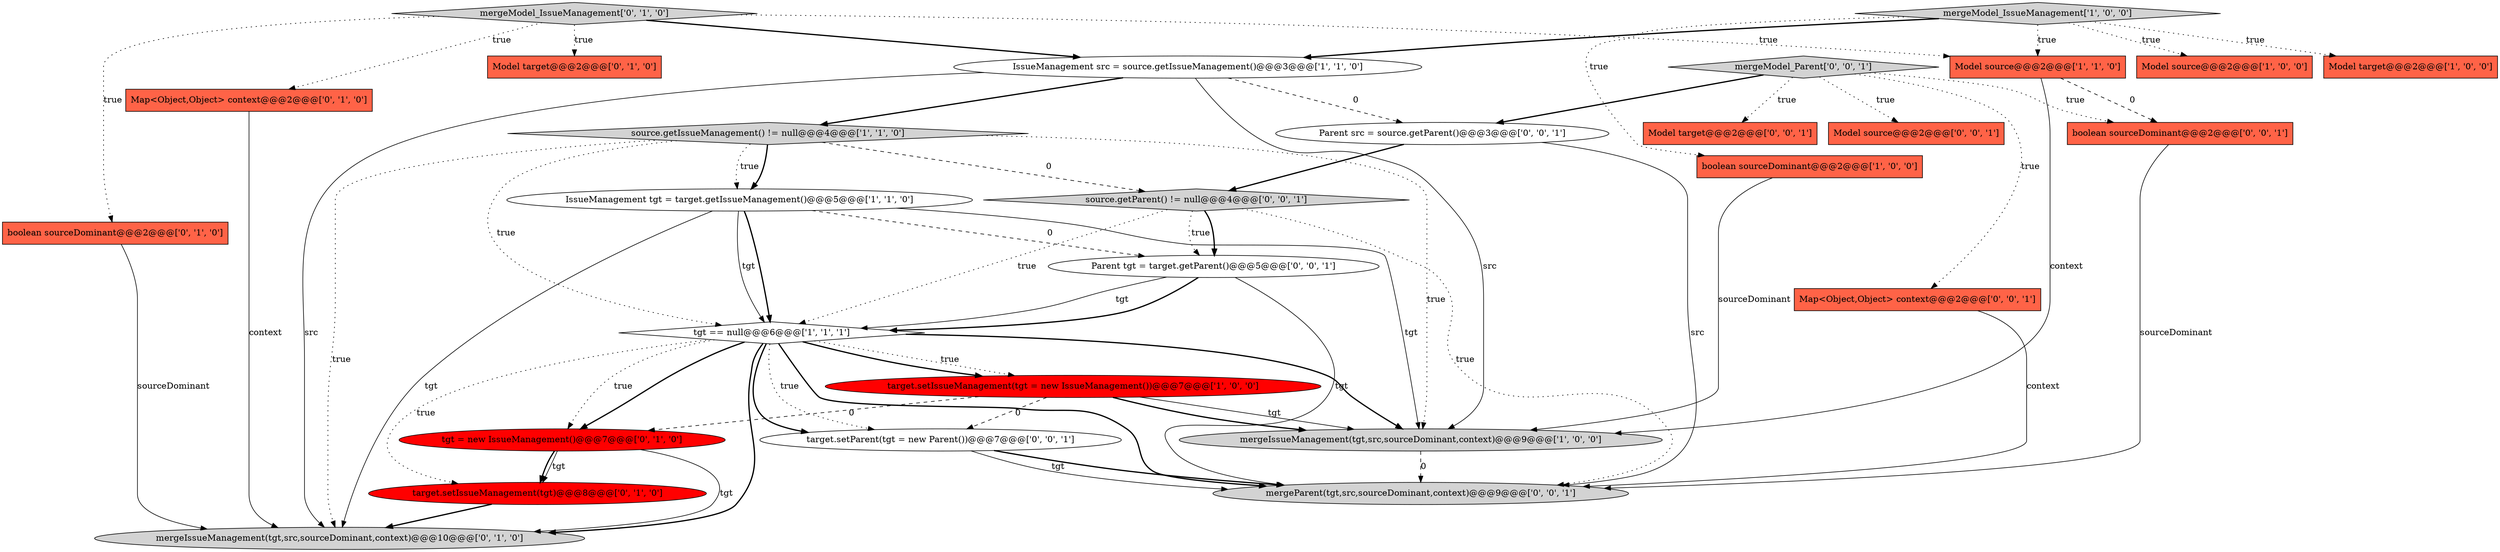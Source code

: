 digraph {
27 [style = filled, label = "mergeModel_Parent['0', '0', '1']", fillcolor = lightgray, shape = diamond image = "AAA0AAABBB3BBB"];
23 [style = filled, label = "source.getParent() != null@@@4@@@['0', '0', '1']", fillcolor = lightgray, shape = diamond image = "AAA0AAABBB3BBB"];
13 [style = filled, label = "Map<Object,Object> context@@@2@@@['0', '1', '0']", fillcolor = tomato, shape = box image = "AAA0AAABBB2BBB"];
3 [style = filled, label = "IssueManagement src = source.getIssueManagement()@@@3@@@['1', '1', '0']", fillcolor = white, shape = ellipse image = "AAA0AAABBB1BBB"];
21 [style = filled, label = "Parent tgt = target.getParent()@@@5@@@['0', '0', '1']", fillcolor = white, shape = ellipse image = "AAA0AAABBB3BBB"];
6 [style = filled, label = "boolean sourceDominant@@@2@@@['1', '0', '0']", fillcolor = tomato, shape = box image = "AAA0AAABBB1BBB"];
14 [style = filled, label = "mergeModel_IssueManagement['0', '1', '0']", fillcolor = lightgray, shape = diamond image = "AAA0AAABBB2BBB"];
9 [style = filled, label = "Model source@@@2@@@['1', '1', '0']", fillcolor = tomato, shape = box image = "AAA0AAABBB1BBB"];
24 [style = filled, label = "Parent src = source.getParent()@@@3@@@['0', '0', '1']", fillcolor = white, shape = ellipse image = "AAA0AAABBB3BBB"];
26 [style = filled, label = "boolean sourceDominant@@@2@@@['0', '0', '1']", fillcolor = tomato, shape = box image = "AAA0AAABBB3BBB"];
22 [style = filled, label = "Map<Object,Object> context@@@2@@@['0', '0', '1']", fillcolor = tomato, shape = box image = "AAA0AAABBB3BBB"];
5 [style = filled, label = "mergeModel_IssueManagement['1', '0', '0']", fillcolor = lightgray, shape = diamond image = "AAA0AAABBB1BBB"];
15 [style = filled, label = "mergeIssueManagement(tgt,src,sourceDominant,context)@@@10@@@['0', '1', '0']", fillcolor = lightgray, shape = ellipse image = "AAA0AAABBB2BBB"];
18 [style = filled, label = "Model source@@@2@@@['0', '0', '1']", fillcolor = tomato, shape = box image = "AAA0AAABBB3BBB"];
17 [style = filled, label = "tgt = new IssueManagement()@@@7@@@['0', '1', '0']", fillcolor = red, shape = ellipse image = "AAA1AAABBB2BBB"];
8 [style = filled, label = "target.setIssueManagement(tgt = new IssueManagement())@@@7@@@['1', '0', '0']", fillcolor = red, shape = ellipse image = "AAA1AAABBB1BBB"];
0 [style = filled, label = "Model source@@@2@@@['1', '0', '0']", fillcolor = tomato, shape = box image = "AAA0AAABBB1BBB"];
1 [style = filled, label = "Model target@@@2@@@['1', '0', '0']", fillcolor = tomato, shape = box image = "AAA0AAABBB1BBB"];
20 [style = filled, label = "Model target@@@2@@@['0', '0', '1']", fillcolor = tomato, shape = box image = "AAA0AAABBB3BBB"];
19 [style = filled, label = "target.setParent(tgt = new Parent())@@@7@@@['0', '0', '1']", fillcolor = white, shape = ellipse image = "AAA0AAABBB3BBB"];
4 [style = filled, label = "tgt == null@@@6@@@['1', '1', '1']", fillcolor = white, shape = diamond image = "AAA0AAABBB1BBB"];
7 [style = filled, label = "IssueManagement tgt = target.getIssueManagement()@@@5@@@['1', '1', '0']", fillcolor = white, shape = ellipse image = "AAA0AAABBB1BBB"];
16 [style = filled, label = "Model target@@@2@@@['0', '1', '0']", fillcolor = tomato, shape = box image = "AAA0AAABBB2BBB"];
10 [style = filled, label = "mergeIssueManagement(tgt,src,sourceDominant,context)@@@9@@@['1', '0', '0']", fillcolor = lightgray, shape = ellipse image = "AAA0AAABBB1BBB"];
2 [style = filled, label = "source.getIssueManagement() != null@@@4@@@['1', '1', '0']", fillcolor = lightgray, shape = diamond image = "AAA0AAABBB1BBB"];
12 [style = filled, label = "target.setIssueManagement(tgt)@@@8@@@['0', '1', '0']", fillcolor = red, shape = ellipse image = "AAA1AAABBB2BBB"];
11 [style = filled, label = "boolean sourceDominant@@@2@@@['0', '1', '0']", fillcolor = tomato, shape = box image = "AAA0AAABBB2BBB"];
25 [style = filled, label = "mergeParent(tgt,src,sourceDominant,context)@@@9@@@['0', '0', '1']", fillcolor = lightgray, shape = ellipse image = "AAA0AAABBB3BBB"];
2->23 [style = dashed, label="0"];
5->3 [style = bold, label=""];
4->10 [style = bold, label=""];
14->3 [style = bold, label=""];
8->10 [style = bold, label=""];
8->19 [style = dashed, label="0"];
7->21 [style = dashed, label="0"];
4->17 [style = bold, label=""];
17->15 [style = solid, label="tgt"];
4->25 [style = bold, label=""];
27->22 [style = dotted, label="true"];
27->26 [style = dotted, label="true"];
5->1 [style = dotted, label="true"];
3->24 [style = dashed, label="0"];
11->15 [style = solid, label="sourceDominant"];
4->15 [style = bold, label=""];
12->15 [style = bold, label=""];
4->19 [style = bold, label=""];
22->25 [style = solid, label="context"];
4->8 [style = dotted, label="true"];
5->6 [style = dotted, label="true"];
2->15 [style = dotted, label="true"];
6->10 [style = solid, label="sourceDominant"];
23->21 [style = dotted, label="true"];
8->17 [style = dashed, label="0"];
21->25 [style = solid, label="tgt"];
7->4 [style = bold, label=""];
5->0 [style = dotted, label="true"];
9->10 [style = solid, label="context"];
24->23 [style = bold, label=""];
14->13 [style = dotted, label="true"];
19->25 [style = bold, label=""];
4->19 [style = dotted, label="true"];
14->16 [style = dotted, label="true"];
21->4 [style = solid, label="tgt"];
17->12 [style = bold, label=""];
23->4 [style = dotted, label="true"];
3->2 [style = bold, label=""];
23->21 [style = bold, label=""];
27->20 [style = dotted, label="true"];
2->7 [style = dotted, label="true"];
2->4 [style = dotted, label="true"];
3->15 [style = solid, label="src"];
7->10 [style = solid, label="tgt"];
9->26 [style = dashed, label="0"];
17->12 [style = solid, label="tgt"];
7->15 [style = solid, label="tgt"];
8->10 [style = solid, label="tgt"];
19->25 [style = solid, label="tgt"];
4->8 [style = bold, label=""];
5->9 [style = dotted, label="true"];
7->4 [style = solid, label="tgt"];
27->24 [style = bold, label=""];
14->11 [style = dotted, label="true"];
14->9 [style = dotted, label="true"];
26->25 [style = solid, label="sourceDominant"];
2->7 [style = bold, label=""];
3->10 [style = solid, label="src"];
4->12 [style = dotted, label="true"];
4->17 [style = dotted, label="true"];
27->18 [style = dotted, label="true"];
24->25 [style = solid, label="src"];
23->25 [style = dotted, label="true"];
10->25 [style = dashed, label="0"];
2->10 [style = dotted, label="true"];
21->4 [style = bold, label=""];
13->15 [style = solid, label="context"];
}
